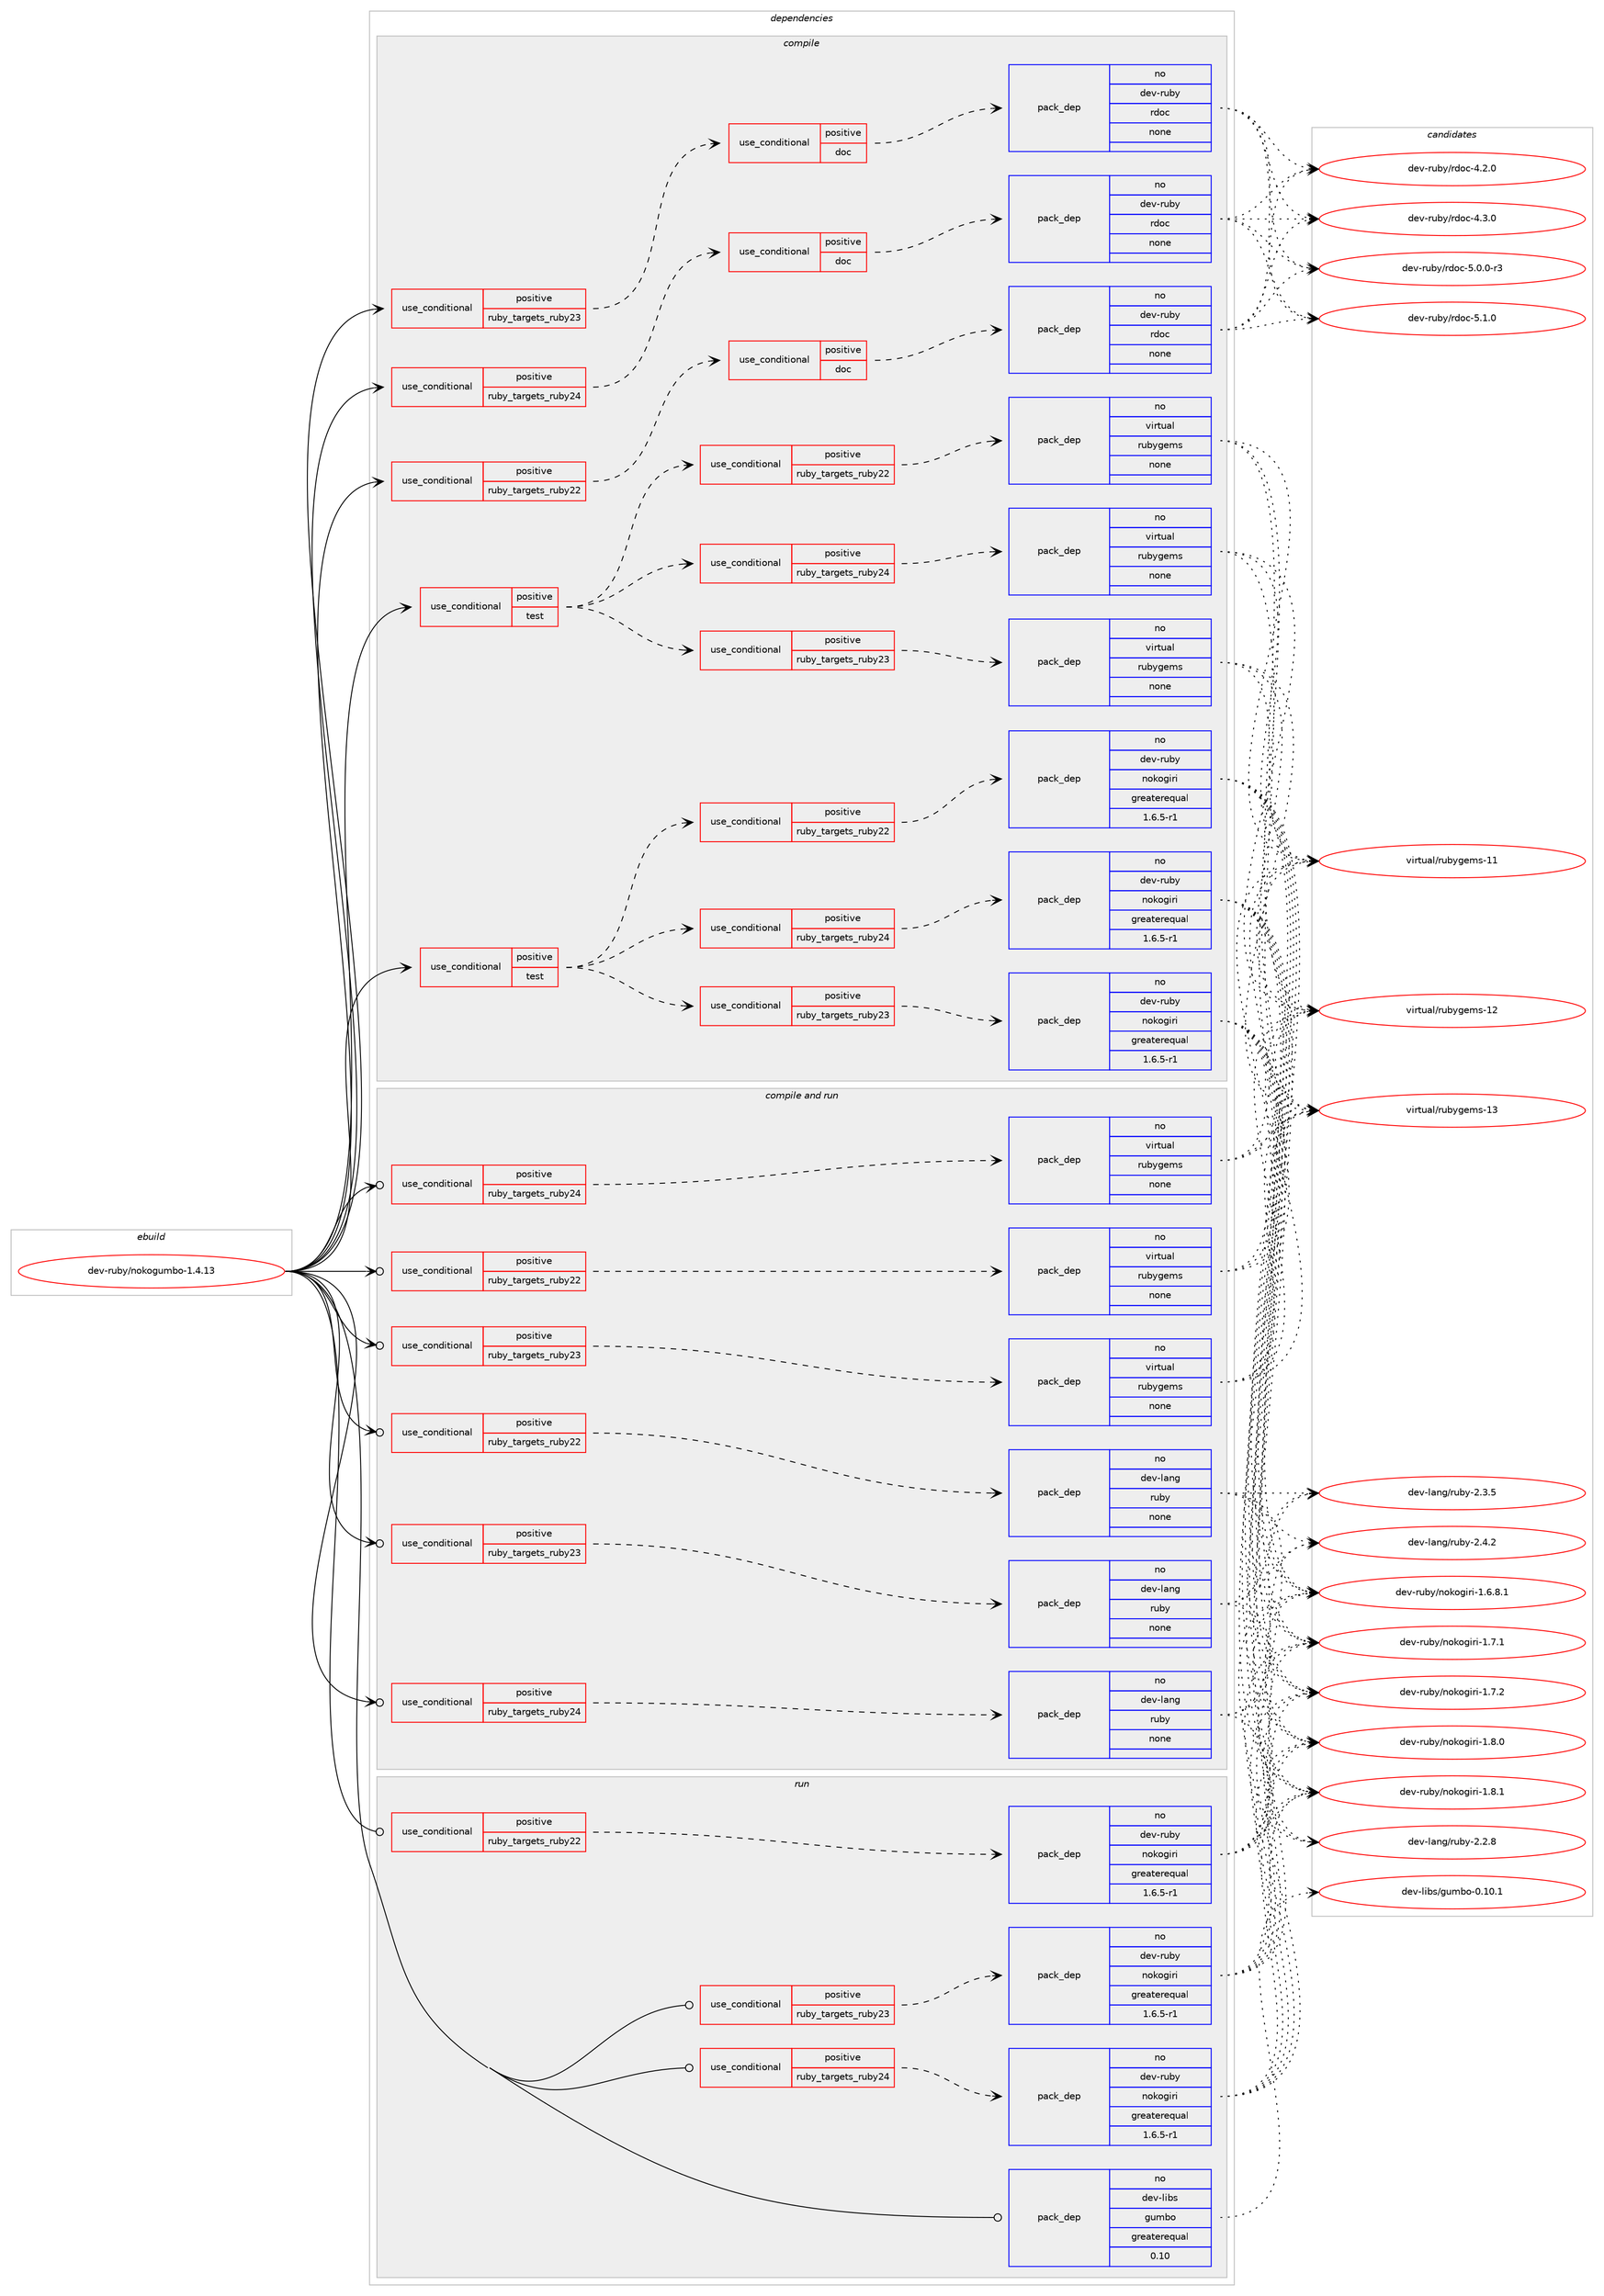 digraph prolog {

# *************
# Graph options
# *************

newrank=true;
concentrate=true;
compound=true;
graph [rankdir=LR,fontname=Helvetica,fontsize=10,ranksep=1.5];#, ranksep=2.5, nodesep=0.2];
edge  [arrowhead=vee];
node  [fontname=Helvetica,fontsize=10];

# **********
# The ebuild
# **********

subgraph cluster_leftcol {
color=gray;
rank=same;
label=<<i>ebuild</i>>;
id [label="dev-ruby/nokogumbo-1.4.13", color=red, width=4, href="../dev-ruby/nokogumbo-1.4.13.svg"];
}

# ****************
# The dependencies
# ****************

subgraph cluster_midcol {
color=gray;
label=<<i>dependencies</i>>;
subgraph cluster_compile {
fillcolor="#eeeeee";
style=filled;
label=<<i>compile</i>>;
subgraph cond63764 {
dependency251454 [label=<<TABLE BORDER="0" CELLBORDER="1" CELLSPACING="0" CELLPADDING="4"><TR><TD ROWSPAN="3" CELLPADDING="10">use_conditional</TD></TR><TR><TD>positive</TD></TR><TR><TD>ruby_targets_ruby22</TD></TR></TABLE>>, shape=none, color=red];
subgraph cond63765 {
dependency251455 [label=<<TABLE BORDER="0" CELLBORDER="1" CELLSPACING="0" CELLPADDING="4"><TR><TD ROWSPAN="3" CELLPADDING="10">use_conditional</TD></TR><TR><TD>positive</TD></TR><TR><TD>doc</TD></TR></TABLE>>, shape=none, color=red];
subgraph pack183585 {
dependency251456 [label=<<TABLE BORDER="0" CELLBORDER="1" CELLSPACING="0" CELLPADDING="4" WIDTH="220"><TR><TD ROWSPAN="6" CELLPADDING="30">pack_dep</TD></TR><TR><TD WIDTH="110">no</TD></TR><TR><TD>dev-ruby</TD></TR><TR><TD>rdoc</TD></TR><TR><TD>none</TD></TR><TR><TD></TD></TR></TABLE>>, shape=none, color=blue];
}
dependency251455:e -> dependency251456:w [weight=20,style="dashed",arrowhead="vee"];
}
dependency251454:e -> dependency251455:w [weight=20,style="dashed",arrowhead="vee"];
}
id:e -> dependency251454:w [weight=20,style="solid",arrowhead="vee"];
subgraph cond63766 {
dependency251457 [label=<<TABLE BORDER="0" CELLBORDER="1" CELLSPACING="0" CELLPADDING="4"><TR><TD ROWSPAN="3" CELLPADDING="10">use_conditional</TD></TR><TR><TD>positive</TD></TR><TR><TD>ruby_targets_ruby23</TD></TR></TABLE>>, shape=none, color=red];
subgraph cond63767 {
dependency251458 [label=<<TABLE BORDER="0" CELLBORDER="1" CELLSPACING="0" CELLPADDING="4"><TR><TD ROWSPAN="3" CELLPADDING="10">use_conditional</TD></TR><TR><TD>positive</TD></TR><TR><TD>doc</TD></TR></TABLE>>, shape=none, color=red];
subgraph pack183586 {
dependency251459 [label=<<TABLE BORDER="0" CELLBORDER="1" CELLSPACING="0" CELLPADDING="4" WIDTH="220"><TR><TD ROWSPAN="6" CELLPADDING="30">pack_dep</TD></TR><TR><TD WIDTH="110">no</TD></TR><TR><TD>dev-ruby</TD></TR><TR><TD>rdoc</TD></TR><TR><TD>none</TD></TR><TR><TD></TD></TR></TABLE>>, shape=none, color=blue];
}
dependency251458:e -> dependency251459:w [weight=20,style="dashed",arrowhead="vee"];
}
dependency251457:e -> dependency251458:w [weight=20,style="dashed",arrowhead="vee"];
}
id:e -> dependency251457:w [weight=20,style="solid",arrowhead="vee"];
subgraph cond63768 {
dependency251460 [label=<<TABLE BORDER="0" CELLBORDER="1" CELLSPACING="0" CELLPADDING="4"><TR><TD ROWSPAN="3" CELLPADDING="10">use_conditional</TD></TR><TR><TD>positive</TD></TR><TR><TD>ruby_targets_ruby24</TD></TR></TABLE>>, shape=none, color=red];
subgraph cond63769 {
dependency251461 [label=<<TABLE BORDER="0" CELLBORDER="1" CELLSPACING="0" CELLPADDING="4"><TR><TD ROWSPAN="3" CELLPADDING="10">use_conditional</TD></TR><TR><TD>positive</TD></TR><TR><TD>doc</TD></TR></TABLE>>, shape=none, color=red];
subgraph pack183587 {
dependency251462 [label=<<TABLE BORDER="0" CELLBORDER="1" CELLSPACING="0" CELLPADDING="4" WIDTH="220"><TR><TD ROWSPAN="6" CELLPADDING="30">pack_dep</TD></TR><TR><TD WIDTH="110">no</TD></TR><TR><TD>dev-ruby</TD></TR><TR><TD>rdoc</TD></TR><TR><TD>none</TD></TR><TR><TD></TD></TR></TABLE>>, shape=none, color=blue];
}
dependency251461:e -> dependency251462:w [weight=20,style="dashed",arrowhead="vee"];
}
dependency251460:e -> dependency251461:w [weight=20,style="dashed",arrowhead="vee"];
}
id:e -> dependency251460:w [weight=20,style="solid",arrowhead="vee"];
subgraph cond63770 {
dependency251463 [label=<<TABLE BORDER="0" CELLBORDER="1" CELLSPACING="0" CELLPADDING="4"><TR><TD ROWSPAN="3" CELLPADDING="10">use_conditional</TD></TR><TR><TD>positive</TD></TR><TR><TD>test</TD></TR></TABLE>>, shape=none, color=red];
subgraph cond63771 {
dependency251464 [label=<<TABLE BORDER="0" CELLBORDER="1" CELLSPACING="0" CELLPADDING="4"><TR><TD ROWSPAN="3" CELLPADDING="10">use_conditional</TD></TR><TR><TD>positive</TD></TR><TR><TD>ruby_targets_ruby22</TD></TR></TABLE>>, shape=none, color=red];
subgraph pack183588 {
dependency251465 [label=<<TABLE BORDER="0" CELLBORDER="1" CELLSPACING="0" CELLPADDING="4" WIDTH="220"><TR><TD ROWSPAN="6" CELLPADDING="30">pack_dep</TD></TR><TR><TD WIDTH="110">no</TD></TR><TR><TD>dev-ruby</TD></TR><TR><TD>nokogiri</TD></TR><TR><TD>greaterequal</TD></TR><TR><TD>1.6.5-r1</TD></TR></TABLE>>, shape=none, color=blue];
}
dependency251464:e -> dependency251465:w [weight=20,style="dashed",arrowhead="vee"];
}
dependency251463:e -> dependency251464:w [weight=20,style="dashed",arrowhead="vee"];
subgraph cond63772 {
dependency251466 [label=<<TABLE BORDER="0" CELLBORDER="1" CELLSPACING="0" CELLPADDING="4"><TR><TD ROWSPAN="3" CELLPADDING="10">use_conditional</TD></TR><TR><TD>positive</TD></TR><TR><TD>ruby_targets_ruby23</TD></TR></TABLE>>, shape=none, color=red];
subgraph pack183589 {
dependency251467 [label=<<TABLE BORDER="0" CELLBORDER="1" CELLSPACING="0" CELLPADDING="4" WIDTH="220"><TR><TD ROWSPAN="6" CELLPADDING="30">pack_dep</TD></TR><TR><TD WIDTH="110">no</TD></TR><TR><TD>dev-ruby</TD></TR><TR><TD>nokogiri</TD></TR><TR><TD>greaterequal</TD></TR><TR><TD>1.6.5-r1</TD></TR></TABLE>>, shape=none, color=blue];
}
dependency251466:e -> dependency251467:w [weight=20,style="dashed",arrowhead="vee"];
}
dependency251463:e -> dependency251466:w [weight=20,style="dashed",arrowhead="vee"];
subgraph cond63773 {
dependency251468 [label=<<TABLE BORDER="0" CELLBORDER="1" CELLSPACING="0" CELLPADDING="4"><TR><TD ROWSPAN="3" CELLPADDING="10">use_conditional</TD></TR><TR><TD>positive</TD></TR><TR><TD>ruby_targets_ruby24</TD></TR></TABLE>>, shape=none, color=red];
subgraph pack183590 {
dependency251469 [label=<<TABLE BORDER="0" CELLBORDER="1" CELLSPACING="0" CELLPADDING="4" WIDTH="220"><TR><TD ROWSPAN="6" CELLPADDING="30">pack_dep</TD></TR><TR><TD WIDTH="110">no</TD></TR><TR><TD>dev-ruby</TD></TR><TR><TD>nokogiri</TD></TR><TR><TD>greaterequal</TD></TR><TR><TD>1.6.5-r1</TD></TR></TABLE>>, shape=none, color=blue];
}
dependency251468:e -> dependency251469:w [weight=20,style="dashed",arrowhead="vee"];
}
dependency251463:e -> dependency251468:w [weight=20,style="dashed",arrowhead="vee"];
}
id:e -> dependency251463:w [weight=20,style="solid",arrowhead="vee"];
subgraph cond63774 {
dependency251470 [label=<<TABLE BORDER="0" CELLBORDER="1" CELLSPACING="0" CELLPADDING="4"><TR><TD ROWSPAN="3" CELLPADDING="10">use_conditional</TD></TR><TR><TD>positive</TD></TR><TR><TD>test</TD></TR></TABLE>>, shape=none, color=red];
subgraph cond63775 {
dependency251471 [label=<<TABLE BORDER="0" CELLBORDER="1" CELLSPACING="0" CELLPADDING="4"><TR><TD ROWSPAN="3" CELLPADDING="10">use_conditional</TD></TR><TR><TD>positive</TD></TR><TR><TD>ruby_targets_ruby22</TD></TR></TABLE>>, shape=none, color=red];
subgraph pack183591 {
dependency251472 [label=<<TABLE BORDER="0" CELLBORDER="1" CELLSPACING="0" CELLPADDING="4" WIDTH="220"><TR><TD ROWSPAN="6" CELLPADDING="30">pack_dep</TD></TR><TR><TD WIDTH="110">no</TD></TR><TR><TD>virtual</TD></TR><TR><TD>rubygems</TD></TR><TR><TD>none</TD></TR><TR><TD></TD></TR></TABLE>>, shape=none, color=blue];
}
dependency251471:e -> dependency251472:w [weight=20,style="dashed",arrowhead="vee"];
}
dependency251470:e -> dependency251471:w [weight=20,style="dashed",arrowhead="vee"];
subgraph cond63776 {
dependency251473 [label=<<TABLE BORDER="0" CELLBORDER="1" CELLSPACING="0" CELLPADDING="4"><TR><TD ROWSPAN="3" CELLPADDING="10">use_conditional</TD></TR><TR><TD>positive</TD></TR><TR><TD>ruby_targets_ruby23</TD></TR></TABLE>>, shape=none, color=red];
subgraph pack183592 {
dependency251474 [label=<<TABLE BORDER="0" CELLBORDER="1" CELLSPACING="0" CELLPADDING="4" WIDTH="220"><TR><TD ROWSPAN="6" CELLPADDING="30">pack_dep</TD></TR><TR><TD WIDTH="110">no</TD></TR><TR><TD>virtual</TD></TR><TR><TD>rubygems</TD></TR><TR><TD>none</TD></TR><TR><TD></TD></TR></TABLE>>, shape=none, color=blue];
}
dependency251473:e -> dependency251474:w [weight=20,style="dashed",arrowhead="vee"];
}
dependency251470:e -> dependency251473:w [weight=20,style="dashed",arrowhead="vee"];
subgraph cond63777 {
dependency251475 [label=<<TABLE BORDER="0" CELLBORDER="1" CELLSPACING="0" CELLPADDING="4"><TR><TD ROWSPAN="3" CELLPADDING="10">use_conditional</TD></TR><TR><TD>positive</TD></TR><TR><TD>ruby_targets_ruby24</TD></TR></TABLE>>, shape=none, color=red];
subgraph pack183593 {
dependency251476 [label=<<TABLE BORDER="0" CELLBORDER="1" CELLSPACING="0" CELLPADDING="4" WIDTH="220"><TR><TD ROWSPAN="6" CELLPADDING="30">pack_dep</TD></TR><TR><TD WIDTH="110">no</TD></TR><TR><TD>virtual</TD></TR><TR><TD>rubygems</TD></TR><TR><TD>none</TD></TR><TR><TD></TD></TR></TABLE>>, shape=none, color=blue];
}
dependency251475:e -> dependency251476:w [weight=20,style="dashed",arrowhead="vee"];
}
dependency251470:e -> dependency251475:w [weight=20,style="dashed",arrowhead="vee"];
}
id:e -> dependency251470:w [weight=20,style="solid",arrowhead="vee"];
}
subgraph cluster_compileandrun {
fillcolor="#eeeeee";
style=filled;
label=<<i>compile and run</i>>;
subgraph cond63778 {
dependency251477 [label=<<TABLE BORDER="0" CELLBORDER="1" CELLSPACING="0" CELLPADDING="4"><TR><TD ROWSPAN="3" CELLPADDING="10">use_conditional</TD></TR><TR><TD>positive</TD></TR><TR><TD>ruby_targets_ruby22</TD></TR></TABLE>>, shape=none, color=red];
subgraph pack183594 {
dependency251478 [label=<<TABLE BORDER="0" CELLBORDER="1" CELLSPACING="0" CELLPADDING="4" WIDTH="220"><TR><TD ROWSPAN="6" CELLPADDING="30">pack_dep</TD></TR><TR><TD WIDTH="110">no</TD></TR><TR><TD>dev-lang</TD></TR><TR><TD>ruby</TD></TR><TR><TD>none</TD></TR><TR><TD></TD></TR></TABLE>>, shape=none, color=blue];
}
dependency251477:e -> dependency251478:w [weight=20,style="dashed",arrowhead="vee"];
}
id:e -> dependency251477:w [weight=20,style="solid",arrowhead="odotvee"];
subgraph cond63779 {
dependency251479 [label=<<TABLE BORDER="0" CELLBORDER="1" CELLSPACING="0" CELLPADDING="4"><TR><TD ROWSPAN="3" CELLPADDING="10">use_conditional</TD></TR><TR><TD>positive</TD></TR><TR><TD>ruby_targets_ruby22</TD></TR></TABLE>>, shape=none, color=red];
subgraph pack183595 {
dependency251480 [label=<<TABLE BORDER="0" CELLBORDER="1" CELLSPACING="0" CELLPADDING="4" WIDTH="220"><TR><TD ROWSPAN="6" CELLPADDING="30">pack_dep</TD></TR><TR><TD WIDTH="110">no</TD></TR><TR><TD>virtual</TD></TR><TR><TD>rubygems</TD></TR><TR><TD>none</TD></TR><TR><TD></TD></TR></TABLE>>, shape=none, color=blue];
}
dependency251479:e -> dependency251480:w [weight=20,style="dashed",arrowhead="vee"];
}
id:e -> dependency251479:w [weight=20,style="solid",arrowhead="odotvee"];
subgraph cond63780 {
dependency251481 [label=<<TABLE BORDER="0" CELLBORDER="1" CELLSPACING="0" CELLPADDING="4"><TR><TD ROWSPAN="3" CELLPADDING="10">use_conditional</TD></TR><TR><TD>positive</TD></TR><TR><TD>ruby_targets_ruby23</TD></TR></TABLE>>, shape=none, color=red];
subgraph pack183596 {
dependency251482 [label=<<TABLE BORDER="0" CELLBORDER="1" CELLSPACING="0" CELLPADDING="4" WIDTH="220"><TR><TD ROWSPAN="6" CELLPADDING="30">pack_dep</TD></TR><TR><TD WIDTH="110">no</TD></TR><TR><TD>dev-lang</TD></TR><TR><TD>ruby</TD></TR><TR><TD>none</TD></TR><TR><TD></TD></TR></TABLE>>, shape=none, color=blue];
}
dependency251481:e -> dependency251482:w [weight=20,style="dashed",arrowhead="vee"];
}
id:e -> dependency251481:w [weight=20,style="solid",arrowhead="odotvee"];
subgraph cond63781 {
dependency251483 [label=<<TABLE BORDER="0" CELLBORDER="1" CELLSPACING="0" CELLPADDING="4"><TR><TD ROWSPAN="3" CELLPADDING="10">use_conditional</TD></TR><TR><TD>positive</TD></TR><TR><TD>ruby_targets_ruby23</TD></TR></TABLE>>, shape=none, color=red];
subgraph pack183597 {
dependency251484 [label=<<TABLE BORDER="0" CELLBORDER="1" CELLSPACING="0" CELLPADDING="4" WIDTH="220"><TR><TD ROWSPAN="6" CELLPADDING="30">pack_dep</TD></TR><TR><TD WIDTH="110">no</TD></TR><TR><TD>virtual</TD></TR><TR><TD>rubygems</TD></TR><TR><TD>none</TD></TR><TR><TD></TD></TR></TABLE>>, shape=none, color=blue];
}
dependency251483:e -> dependency251484:w [weight=20,style="dashed",arrowhead="vee"];
}
id:e -> dependency251483:w [weight=20,style="solid",arrowhead="odotvee"];
subgraph cond63782 {
dependency251485 [label=<<TABLE BORDER="0" CELLBORDER="1" CELLSPACING="0" CELLPADDING="4"><TR><TD ROWSPAN="3" CELLPADDING="10">use_conditional</TD></TR><TR><TD>positive</TD></TR><TR><TD>ruby_targets_ruby24</TD></TR></TABLE>>, shape=none, color=red];
subgraph pack183598 {
dependency251486 [label=<<TABLE BORDER="0" CELLBORDER="1" CELLSPACING="0" CELLPADDING="4" WIDTH="220"><TR><TD ROWSPAN="6" CELLPADDING="30">pack_dep</TD></TR><TR><TD WIDTH="110">no</TD></TR><TR><TD>dev-lang</TD></TR><TR><TD>ruby</TD></TR><TR><TD>none</TD></TR><TR><TD></TD></TR></TABLE>>, shape=none, color=blue];
}
dependency251485:e -> dependency251486:w [weight=20,style="dashed",arrowhead="vee"];
}
id:e -> dependency251485:w [weight=20,style="solid",arrowhead="odotvee"];
subgraph cond63783 {
dependency251487 [label=<<TABLE BORDER="0" CELLBORDER="1" CELLSPACING="0" CELLPADDING="4"><TR><TD ROWSPAN="3" CELLPADDING="10">use_conditional</TD></TR><TR><TD>positive</TD></TR><TR><TD>ruby_targets_ruby24</TD></TR></TABLE>>, shape=none, color=red];
subgraph pack183599 {
dependency251488 [label=<<TABLE BORDER="0" CELLBORDER="1" CELLSPACING="0" CELLPADDING="4" WIDTH="220"><TR><TD ROWSPAN="6" CELLPADDING="30">pack_dep</TD></TR><TR><TD WIDTH="110">no</TD></TR><TR><TD>virtual</TD></TR><TR><TD>rubygems</TD></TR><TR><TD>none</TD></TR><TR><TD></TD></TR></TABLE>>, shape=none, color=blue];
}
dependency251487:e -> dependency251488:w [weight=20,style="dashed",arrowhead="vee"];
}
id:e -> dependency251487:w [weight=20,style="solid",arrowhead="odotvee"];
}
subgraph cluster_run {
fillcolor="#eeeeee";
style=filled;
label=<<i>run</i>>;
subgraph cond63784 {
dependency251489 [label=<<TABLE BORDER="0" CELLBORDER="1" CELLSPACING="0" CELLPADDING="4"><TR><TD ROWSPAN="3" CELLPADDING="10">use_conditional</TD></TR><TR><TD>positive</TD></TR><TR><TD>ruby_targets_ruby22</TD></TR></TABLE>>, shape=none, color=red];
subgraph pack183600 {
dependency251490 [label=<<TABLE BORDER="0" CELLBORDER="1" CELLSPACING="0" CELLPADDING="4" WIDTH="220"><TR><TD ROWSPAN="6" CELLPADDING="30">pack_dep</TD></TR><TR><TD WIDTH="110">no</TD></TR><TR><TD>dev-ruby</TD></TR><TR><TD>nokogiri</TD></TR><TR><TD>greaterequal</TD></TR><TR><TD>1.6.5-r1</TD></TR></TABLE>>, shape=none, color=blue];
}
dependency251489:e -> dependency251490:w [weight=20,style="dashed",arrowhead="vee"];
}
id:e -> dependency251489:w [weight=20,style="solid",arrowhead="odot"];
subgraph cond63785 {
dependency251491 [label=<<TABLE BORDER="0" CELLBORDER="1" CELLSPACING="0" CELLPADDING="4"><TR><TD ROWSPAN="3" CELLPADDING="10">use_conditional</TD></TR><TR><TD>positive</TD></TR><TR><TD>ruby_targets_ruby23</TD></TR></TABLE>>, shape=none, color=red];
subgraph pack183601 {
dependency251492 [label=<<TABLE BORDER="0" CELLBORDER="1" CELLSPACING="0" CELLPADDING="4" WIDTH="220"><TR><TD ROWSPAN="6" CELLPADDING="30">pack_dep</TD></TR><TR><TD WIDTH="110">no</TD></TR><TR><TD>dev-ruby</TD></TR><TR><TD>nokogiri</TD></TR><TR><TD>greaterequal</TD></TR><TR><TD>1.6.5-r1</TD></TR></TABLE>>, shape=none, color=blue];
}
dependency251491:e -> dependency251492:w [weight=20,style="dashed",arrowhead="vee"];
}
id:e -> dependency251491:w [weight=20,style="solid",arrowhead="odot"];
subgraph cond63786 {
dependency251493 [label=<<TABLE BORDER="0" CELLBORDER="1" CELLSPACING="0" CELLPADDING="4"><TR><TD ROWSPAN="3" CELLPADDING="10">use_conditional</TD></TR><TR><TD>positive</TD></TR><TR><TD>ruby_targets_ruby24</TD></TR></TABLE>>, shape=none, color=red];
subgraph pack183602 {
dependency251494 [label=<<TABLE BORDER="0" CELLBORDER="1" CELLSPACING="0" CELLPADDING="4" WIDTH="220"><TR><TD ROWSPAN="6" CELLPADDING="30">pack_dep</TD></TR><TR><TD WIDTH="110">no</TD></TR><TR><TD>dev-ruby</TD></TR><TR><TD>nokogiri</TD></TR><TR><TD>greaterequal</TD></TR><TR><TD>1.6.5-r1</TD></TR></TABLE>>, shape=none, color=blue];
}
dependency251493:e -> dependency251494:w [weight=20,style="dashed",arrowhead="vee"];
}
id:e -> dependency251493:w [weight=20,style="solid",arrowhead="odot"];
subgraph pack183603 {
dependency251495 [label=<<TABLE BORDER="0" CELLBORDER="1" CELLSPACING="0" CELLPADDING="4" WIDTH="220"><TR><TD ROWSPAN="6" CELLPADDING="30">pack_dep</TD></TR><TR><TD WIDTH="110">no</TD></TR><TR><TD>dev-libs</TD></TR><TR><TD>gumbo</TD></TR><TR><TD>greaterequal</TD></TR><TR><TD>0.10</TD></TR></TABLE>>, shape=none, color=blue];
}
id:e -> dependency251495:w [weight=20,style="solid",arrowhead="odot"];
}
}

# **************
# The candidates
# **************

subgraph cluster_choices {
rank=same;
color=gray;
label=<<i>candidates</i>>;

subgraph choice183585 {
color=black;
nodesep=1;
choice10010111845114117981214711410011199455246504648 [label="dev-ruby/rdoc-4.2.0", color=red, width=4,href="../dev-ruby/rdoc-4.2.0.svg"];
choice10010111845114117981214711410011199455246514648 [label="dev-ruby/rdoc-4.3.0", color=red, width=4,href="../dev-ruby/rdoc-4.3.0.svg"];
choice100101118451141179812147114100111994553464846484511451 [label="dev-ruby/rdoc-5.0.0-r3", color=red, width=4,href="../dev-ruby/rdoc-5.0.0-r3.svg"];
choice10010111845114117981214711410011199455346494648 [label="dev-ruby/rdoc-5.1.0", color=red, width=4,href="../dev-ruby/rdoc-5.1.0.svg"];
dependency251456:e -> choice10010111845114117981214711410011199455246504648:w [style=dotted,weight="100"];
dependency251456:e -> choice10010111845114117981214711410011199455246514648:w [style=dotted,weight="100"];
dependency251456:e -> choice100101118451141179812147114100111994553464846484511451:w [style=dotted,weight="100"];
dependency251456:e -> choice10010111845114117981214711410011199455346494648:w [style=dotted,weight="100"];
}
subgraph choice183586 {
color=black;
nodesep=1;
choice10010111845114117981214711410011199455246504648 [label="dev-ruby/rdoc-4.2.0", color=red, width=4,href="../dev-ruby/rdoc-4.2.0.svg"];
choice10010111845114117981214711410011199455246514648 [label="dev-ruby/rdoc-4.3.0", color=red, width=4,href="../dev-ruby/rdoc-4.3.0.svg"];
choice100101118451141179812147114100111994553464846484511451 [label="dev-ruby/rdoc-5.0.0-r3", color=red, width=4,href="../dev-ruby/rdoc-5.0.0-r3.svg"];
choice10010111845114117981214711410011199455346494648 [label="dev-ruby/rdoc-5.1.0", color=red, width=4,href="../dev-ruby/rdoc-5.1.0.svg"];
dependency251459:e -> choice10010111845114117981214711410011199455246504648:w [style=dotted,weight="100"];
dependency251459:e -> choice10010111845114117981214711410011199455246514648:w [style=dotted,weight="100"];
dependency251459:e -> choice100101118451141179812147114100111994553464846484511451:w [style=dotted,weight="100"];
dependency251459:e -> choice10010111845114117981214711410011199455346494648:w [style=dotted,weight="100"];
}
subgraph choice183587 {
color=black;
nodesep=1;
choice10010111845114117981214711410011199455246504648 [label="dev-ruby/rdoc-4.2.0", color=red, width=4,href="../dev-ruby/rdoc-4.2.0.svg"];
choice10010111845114117981214711410011199455246514648 [label="dev-ruby/rdoc-4.3.0", color=red, width=4,href="../dev-ruby/rdoc-4.3.0.svg"];
choice100101118451141179812147114100111994553464846484511451 [label="dev-ruby/rdoc-5.0.0-r3", color=red, width=4,href="../dev-ruby/rdoc-5.0.0-r3.svg"];
choice10010111845114117981214711410011199455346494648 [label="dev-ruby/rdoc-5.1.0", color=red, width=4,href="../dev-ruby/rdoc-5.1.0.svg"];
dependency251462:e -> choice10010111845114117981214711410011199455246504648:w [style=dotted,weight="100"];
dependency251462:e -> choice10010111845114117981214711410011199455246514648:w [style=dotted,weight="100"];
dependency251462:e -> choice100101118451141179812147114100111994553464846484511451:w [style=dotted,weight="100"];
dependency251462:e -> choice10010111845114117981214711410011199455346494648:w [style=dotted,weight="100"];
}
subgraph choice183588 {
color=black;
nodesep=1;
choice1001011184511411798121471101111071111031051141054549465446564649 [label="dev-ruby/nokogiri-1.6.8.1", color=red, width=4,href="../dev-ruby/nokogiri-1.6.8.1.svg"];
choice100101118451141179812147110111107111103105114105454946554649 [label="dev-ruby/nokogiri-1.7.1", color=red, width=4,href="../dev-ruby/nokogiri-1.7.1.svg"];
choice100101118451141179812147110111107111103105114105454946554650 [label="dev-ruby/nokogiri-1.7.2", color=red, width=4,href="../dev-ruby/nokogiri-1.7.2.svg"];
choice100101118451141179812147110111107111103105114105454946564648 [label="dev-ruby/nokogiri-1.8.0", color=red, width=4,href="../dev-ruby/nokogiri-1.8.0.svg"];
choice100101118451141179812147110111107111103105114105454946564649 [label="dev-ruby/nokogiri-1.8.1", color=red, width=4,href="../dev-ruby/nokogiri-1.8.1.svg"];
dependency251465:e -> choice1001011184511411798121471101111071111031051141054549465446564649:w [style=dotted,weight="100"];
dependency251465:e -> choice100101118451141179812147110111107111103105114105454946554649:w [style=dotted,weight="100"];
dependency251465:e -> choice100101118451141179812147110111107111103105114105454946554650:w [style=dotted,weight="100"];
dependency251465:e -> choice100101118451141179812147110111107111103105114105454946564648:w [style=dotted,weight="100"];
dependency251465:e -> choice100101118451141179812147110111107111103105114105454946564649:w [style=dotted,weight="100"];
}
subgraph choice183589 {
color=black;
nodesep=1;
choice1001011184511411798121471101111071111031051141054549465446564649 [label="dev-ruby/nokogiri-1.6.8.1", color=red, width=4,href="../dev-ruby/nokogiri-1.6.8.1.svg"];
choice100101118451141179812147110111107111103105114105454946554649 [label="dev-ruby/nokogiri-1.7.1", color=red, width=4,href="../dev-ruby/nokogiri-1.7.1.svg"];
choice100101118451141179812147110111107111103105114105454946554650 [label="dev-ruby/nokogiri-1.7.2", color=red, width=4,href="../dev-ruby/nokogiri-1.7.2.svg"];
choice100101118451141179812147110111107111103105114105454946564648 [label="dev-ruby/nokogiri-1.8.0", color=red, width=4,href="../dev-ruby/nokogiri-1.8.0.svg"];
choice100101118451141179812147110111107111103105114105454946564649 [label="dev-ruby/nokogiri-1.8.1", color=red, width=4,href="../dev-ruby/nokogiri-1.8.1.svg"];
dependency251467:e -> choice1001011184511411798121471101111071111031051141054549465446564649:w [style=dotted,weight="100"];
dependency251467:e -> choice100101118451141179812147110111107111103105114105454946554649:w [style=dotted,weight="100"];
dependency251467:e -> choice100101118451141179812147110111107111103105114105454946554650:w [style=dotted,weight="100"];
dependency251467:e -> choice100101118451141179812147110111107111103105114105454946564648:w [style=dotted,weight="100"];
dependency251467:e -> choice100101118451141179812147110111107111103105114105454946564649:w [style=dotted,weight="100"];
}
subgraph choice183590 {
color=black;
nodesep=1;
choice1001011184511411798121471101111071111031051141054549465446564649 [label="dev-ruby/nokogiri-1.6.8.1", color=red, width=4,href="../dev-ruby/nokogiri-1.6.8.1.svg"];
choice100101118451141179812147110111107111103105114105454946554649 [label="dev-ruby/nokogiri-1.7.1", color=red, width=4,href="../dev-ruby/nokogiri-1.7.1.svg"];
choice100101118451141179812147110111107111103105114105454946554650 [label="dev-ruby/nokogiri-1.7.2", color=red, width=4,href="../dev-ruby/nokogiri-1.7.2.svg"];
choice100101118451141179812147110111107111103105114105454946564648 [label="dev-ruby/nokogiri-1.8.0", color=red, width=4,href="../dev-ruby/nokogiri-1.8.0.svg"];
choice100101118451141179812147110111107111103105114105454946564649 [label="dev-ruby/nokogiri-1.8.1", color=red, width=4,href="../dev-ruby/nokogiri-1.8.1.svg"];
dependency251469:e -> choice1001011184511411798121471101111071111031051141054549465446564649:w [style=dotted,weight="100"];
dependency251469:e -> choice100101118451141179812147110111107111103105114105454946554649:w [style=dotted,weight="100"];
dependency251469:e -> choice100101118451141179812147110111107111103105114105454946554650:w [style=dotted,weight="100"];
dependency251469:e -> choice100101118451141179812147110111107111103105114105454946564648:w [style=dotted,weight="100"];
dependency251469:e -> choice100101118451141179812147110111107111103105114105454946564649:w [style=dotted,weight="100"];
}
subgraph choice183591 {
color=black;
nodesep=1;
choice118105114116117971084711411798121103101109115454949 [label="virtual/rubygems-11", color=red, width=4,href="../virtual/rubygems-11.svg"];
choice118105114116117971084711411798121103101109115454950 [label="virtual/rubygems-12", color=red, width=4,href="../virtual/rubygems-12.svg"];
choice118105114116117971084711411798121103101109115454951 [label="virtual/rubygems-13", color=red, width=4,href="../virtual/rubygems-13.svg"];
dependency251472:e -> choice118105114116117971084711411798121103101109115454949:w [style=dotted,weight="100"];
dependency251472:e -> choice118105114116117971084711411798121103101109115454950:w [style=dotted,weight="100"];
dependency251472:e -> choice118105114116117971084711411798121103101109115454951:w [style=dotted,weight="100"];
}
subgraph choice183592 {
color=black;
nodesep=1;
choice118105114116117971084711411798121103101109115454949 [label="virtual/rubygems-11", color=red, width=4,href="../virtual/rubygems-11.svg"];
choice118105114116117971084711411798121103101109115454950 [label="virtual/rubygems-12", color=red, width=4,href="../virtual/rubygems-12.svg"];
choice118105114116117971084711411798121103101109115454951 [label="virtual/rubygems-13", color=red, width=4,href="../virtual/rubygems-13.svg"];
dependency251474:e -> choice118105114116117971084711411798121103101109115454949:w [style=dotted,weight="100"];
dependency251474:e -> choice118105114116117971084711411798121103101109115454950:w [style=dotted,weight="100"];
dependency251474:e -> choice118105114116117971084711411798121103101109115454951:w [style=dotted,weight="100"];
}
subgraph choice183593 {
color=black;
nodesep=1;
choice118105114116117971084711411798121103101109115454949 [label="virtual/rubygems-11", color=red, width=4,href="../virtual/rubygems-11.svg"];
choice118105114116117971084711411798121103101109115454950 [label="virtual/rubygems-12", color=red, width=4,href="../virtual/rubygems-12.svg"];
choice118105114116117971084711411798121103101109115454951 [label="virtual/rubygems-13", color=red, width=4,href="../virtual/rubygems-13.svg"];
dependency251476:e -> choice118105114116117971084711411798121103101109115454949:w [style=dotted,weight="100"];
dependency251476:e -> choice118105114116117971084711411798121103101109115454950:w [style=dotted,weight="100"];
dependency251476:e -> choice118105114116117971084711411798121103101109115454951:w [style=dotted,weight="100"];
}
subgraph choice183594 {
color=black;
nodesep=1;
choice10010111845108971101034711411798121455046504656 [label="dev-lang/ruby-2.2.8", color=red, width=4,href="../dev-lang/ruby-2.2.8.svg"];
choice10010111845108971101034711411798121455046514653 [label="dev-lang/ruby-2.3.5", color=red, width=4,href="../dev-lang/ruby-2.3.5.svg"];
choice10010111845108971101034711411798121455046524650 [label="dev-lang/ruby-2.4.2", color=red, width=4,href="../dev-lang/ruby-2.4.2.svg"];
dependency251478:e -> choice10010111845108971101034711411798121455046504656:w [style=dotted,weight="100"];
dependency251478:e -> choice10010111845108971101034711411798121455046514653:w [style=dotted,weight="100"];
dependency251478:e -> choice10010111845108971101034711411798121455046524650:w [style=dotted,weight="100"];
}
subgraph choice183595 {
color=black;
nodesep=1;
choice118105114116117971084711411798121103101109115454949 [label="virtual/rubygems-11", color=red, width=4,href="../virtual/rubygems-11.svg"];
choice118105114116117971084711411798121103101109115454950 [label="virtual/rubygems-12", color=red, width=4,href="../virtual/rubygems-12.svg"];
choice118105114116117971084711411798121103101109115454951 [label="virtual/rubygems-13", color=red, width=4,href="../virtual/rubygems-13.svg"];
dependency251480:e -> choice118105114116117971084711411798121103101109115454949:w [style=dotted,weight="100"];
dependency251480:e -> choice118105114116117971084711411798121103101109115454950:w [style=dotted,weight="100"];
dependency251480:e -> choice118105114116117971084711411798121103101109115454951:w [style=dotted,weight="100"];
}
subgraph choice183596 {
color=black;
nodesep=1;
choice10010111845108971101034711411798121455046504656 [label="dev-lang/ruby-2.2.8", color=red, width=4,href="../dev-lang/ruby-2.2.8.svg"];
choice10010111845108971101034711411798121455046514653 [label="dev-lang/ruby-2.3.5", color=red, width=4,href="../dev-lang/ruby-2.3.5.svg"];
choice10010111845108971101034711411798121455046524650 [label="dev-lang/ruby-2.4.2", color=red, width=4,href="../dev-lang/ruby-2.4.2.svg"];
dependency251482:e -> choice10010111845108971101034711411798121455046504656:w [style=dotted,weight="100"];
dependency251482:e -> choice10010111845108971101034711411798121455046514653:w [style=dotted,weight="100"];
dependency251482:e -> choice10010111845108971101034711411798121455046524650:w [style=dotted,weight="100"];
}
subgraph choice183597 {
color=black;
nodesep=1;
choice118105114116117971084711411798121103101109115454949 [label="virtual/rubygems-11", color=red, width=4,href="../virtual/rubygems-11.svg"];
choice118105114116117971084711411798121103101109115454950 [label="virtual/rubygems-12", color=red, width=4,href="../virtual/rubygems-12.svg"];
choice118105114116117971084711411798121103101109115454951 [label="virtual/rubygems-13", color=red, width=4,href="../virtual/rubygems-13.svg"];
dependency251484:e -> choice118105114116117971084711411798121103101109115454949:w [style=dotted,weight="100"];
dependency251484:e -> choice118105114116117971084711411798121103101109115454950:w [style=dotted,weight="100"];
dependency251484:e -> choice118105114116117971084711411798121103101109115454951:w [style=dotted,weight="100"];
}
subgraph choice183598 {
color=black;
nodesep=1;
choice10010111845108971101034711411798121455046504656 [label="dev-lang/ruby-2.2.8", color=red, width=4,href="../dev-lang/ruby-2.2.8.svg"];
choice10010111845108971101034711411798121455046514653 [label="dev-lang/ruby-2.3.5", color=red, width=4,href="../dev-lang/ruby-2.3.5.svg"];
choice10010111845108971101034711411798121455046524650 [label="dev-lang/ruby-2.4.2", color=red, width=4,href="../dev-lang/ruby-2.4.2.svg"];
dependency251486:e -> choice10010111845108971101034711411798121455046504656:w [style=dotted,weight="100"];
dependency251486:e -> choice10010111845108971101034711411798121455046514653:w [style=dotted,weight="100"];
dependency251486:e -> choice10010111845108971101034711411798121455046524650:w [style=dotted,weight="100"];
}
subgraph choice183599 {
color=black;
nodesep=1;
choice118105114116117971084711411798121103101109115454949 [label="virtual/rubygems-11", color=red, width=4,href="../virtual/rubygems-11.svg"];
choice118105114116117971084711411798121103101109115454950 [label="virtual/rubygems-12", color=red, width=4,href="../virtual/rubygems-12.svg"];
choice118105114116117971084711411798121103101109115454951 [label="virtual/rubygems-13", color=red, width=4,href="../virtual/rubygems-13.svg"];
dependency251488:e -> choice118105114116117971084711411798121103101109115454949:w [style=dotted,weight="100"];
dependency251488:e -> choice118105114116117971084711411798121103101109115454950:w [style=dotted,weight="100"];
dependency251488:e -> choice118105114116117971084711411798121103101109115454951:w [style=dotted,weight="100"];
}
subgraph choice183600 {
color=black;
nodesep=1;
choice1001011184511411798121471101111071111031051141054549465446564649 [label="dev-ruby/nokogiri-1.6.8.1", color=red, width=4,href="../dev-ruby/nokogiri-1.6.8.1.svg"];
choice100101118451141179812147110111107111103105114105454946554649 [label="dev-ruby/nokogiri-1.7.1", color=red, width=4,href="../dev-ruby/nokogiri-1.7.1.svg"];
choice100101118451141179812147110111107111103105114105454946554650 [label="dev-ruby/nokogiri-1.7.2", color=red, width=4,href="../dev-ruby/nokogiri-1.7.2.svg"];
choice100101118451141179812147110111107111103105114105454946564648 [label="dev-ruby/nokogiri-1.8.0", color=red, width=4,href="../dev-ruby/nokogiri-1.8.0.svg"];
choice100101118451141179812147110111107111103105114105454946564649 [label="dev-ruby/nokogiri-1.8.1", color=red, width=4,href="../dev-ruby/nokogiri-1.8.1.svg"];
dependency251490:e -> choice1001011184511411798121471101111071111031051141054549465446564649:w [style=dotted,weight="100"];
dependency251490:e -> choice100101118451141179812147110111107111103105114105454946554649:w [style=dotted,weight="100"];
dependency251490:e -> choice100101118451141179812147110111107111103105114105454946554650:w [style=dotted,weight="100"];
dependency251490:e -> choice100101118451141179812147110111107111103105114105454946564648:w [style=dotted,weight="100"];
dependency251490:e -> choice100101118451141179812147110111107111103105114105454946564649:w [style=dotted,weight="100"];
}
subgraph choice183601 {
color=black;
nodesep=1;
choice1001011184511411798121471101111071111031051141054549465446564649 [label="dev-ruby/nokogiri-1.6.8.1", color=red, width=4,href="../dev-ruby/nokogiri-1.6.8.1.svg"];
choice100101118451141179812147110111107111103105114105454946554649 [label="dev-ruby/nokogiri-1.7.1", color=red, width=4,href="../dev-ruby/nokogiri-1.7.1.svg"];
choice100101118451141179812147110111107111103105114105454946554650 [label="dev-ruby/nokogiri-1.7.2", color=red, width=4,href="../dev-ruby/nokogiri-1.7.2.svg"];
choice100101118451141179812147110111107111103105114105454946564648 [label="dev-ruby/nokogiri-1.8.0", color=red, width=4,href="../dev-ruby/nokogiri-1.8.0.svg"];
choice100101118451141179812147110111107111103105114105454946564649 [label="dev-ruby/nokogiri-1.8.1", color=red, width=4,href="../dev-ruby/nokogiri-1.8.1.svg"];
dependency251492:e -> choice1001011184511411798121471101111071111031051141054549465446564649:w [style=dotted,weight="100"];
dependency251492:e -> choice100101118451141179812147110111107111103105114105454946554649:w [style=dotted,weight="100"];
dependency251492:e -> choice100101118451141179812147110111107111103105114105454946554650:w [style=dotted,weight="100"];
dependency251492:e -> choice100101118451141179812147110111107111103105114105454946564648:w [style=dotted,weight="100"];
dependency251492:e -> choice100101118451141179812147110111107111103105114105454946564649:w [style=dotted,weight="100"];
}
subgraph choice183602 {
color=black;
nodesep=1;
choice1001011184511411798121471101111071111031051141054549465446564649 [label="dev-ruby/nokogiri-1.6.8.1", color=red, width=4,href="../dev-ruby/nokogiri-1.6.8.1.svg"];
choice100101118451141179812147110111107111103105114105454946554649 [label="dev-ruby/nokogiri-1.7.1", color=red, width=4,href="../dev-ruby/nokogiri-1.7.1.svg"];
choice100101118451141179812147110111107111103105114105454946554650 [label="dev-ruby/nokogiri-1.7.2", color=red, width=4,href="../dev-ruby/nokogiri-1.7.2.svg"];
choice100101118451141179812147110111107111103105114105454946564648 [label="dev-ruby/nokogiri-1.8.0", color=red, width=4,href="../dev-ruby/nokogiri-1.8.0.svg"];
choice100101118451141179812147110111107111103105114105454946564649 [label="dev-ruby/nokogiri-1.8.1", color=red, width=4,href="../dev-ruby/nokogiri-1.8.1.svg"];
dependency251494:e -> choice1001011184511411798121471101111071111031051141054549465446564649:w [style=dotted,weight="100"];
dependency251494:e -> choice100101118451141179812147110111107111103105114105454946554649:w [style=dotted,weight="100"];
dependency251494:e -> choice100101118451141179812147110111107111103105114105454946554650:w [style=dotted,weight="100"];
dependency251494:e -> choice100101118451141179812147110111107111103105114105454946564648:w [style=dotted,weight="100"];
dependency251494:e -> choice100101118451141179812147110111107111103105114105454946564649:w [style=dotted,weight="100"];
}
subgraph choice183603 {
color=black;
nodesep=1;
choice1001011184510810598115471031171099811145484649484649 [label="dev-libs/gumbo-0.10.1", color=red, width=4,href="../dev-libs/gumbo-0.10.1.svg"];
dependency251495:e -> choice1001011184510810598115471031171099811145484649484649:w [style=dotted,weight="100"];
}
}

}
